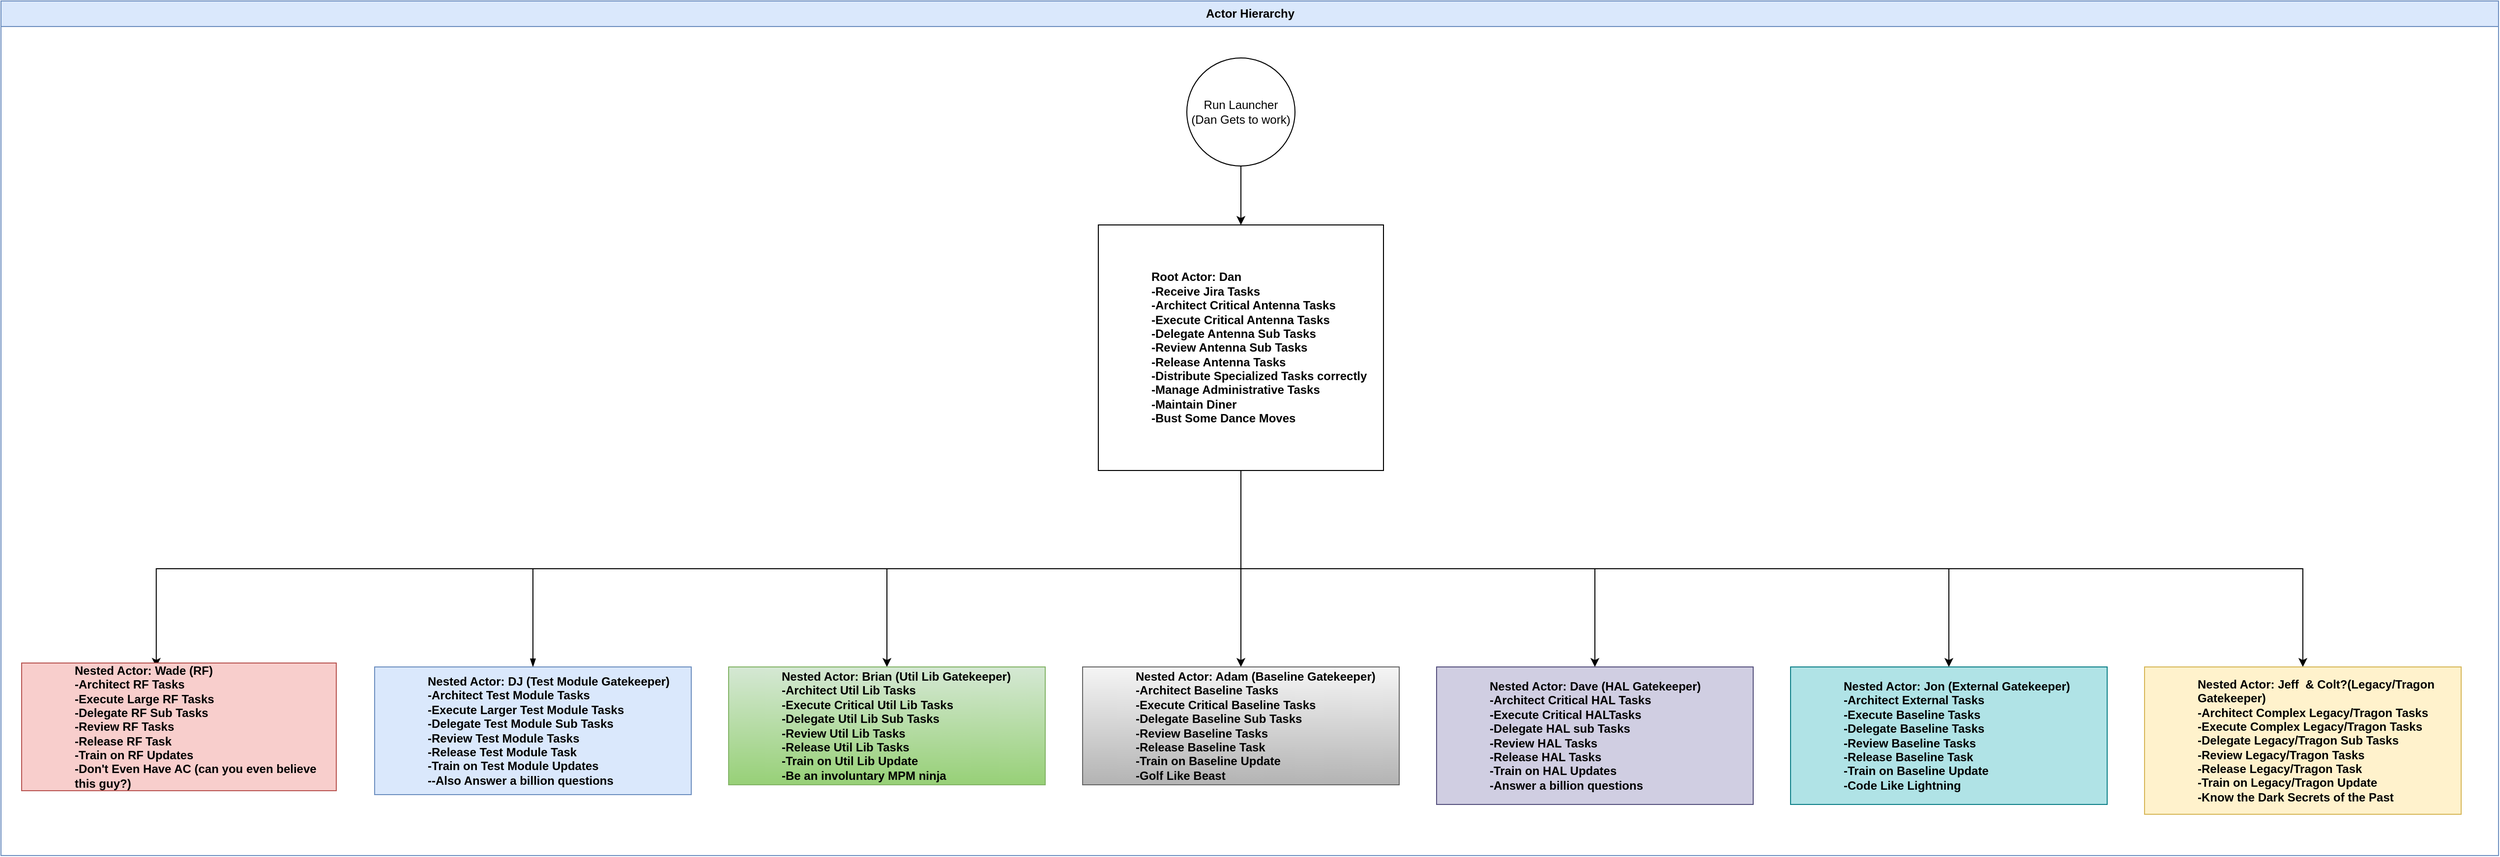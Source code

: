 <mxfile version="13.6.6" type="github">
  <diagram id="prtHgNgQTEPvFCAcTncT" name="Page-1">
    <mxGraphModel dx="2630" dy="1505" grid="0" gridSize="10" guides="1" tooltips="1" connect="1" arrows="1" fold="1" page="1" pageScale="1" pageWidth="4681" pageHeight="3300" math="0" shadow="0">
      <root>
        <mxCell id="0" />
        <mxCell id="1" parent="0" />
        <mxCell id="dNxyNK7c78bLwvsdeMH5-11" value="Actor Hierarchy" style="swimlane;html=1;startSize=26;horizontal=1;containerType=tree;glass=0;autosize=1;shadow=0;resizeWidth=1;resizeHeight=1;resizable=1;fillColor=#dae8fc;strokeColor=#6c8ebf;" parent="1" vertex="1">
          <mxGeometry y="270" width="2540" height="870" as="geometry" />
        </mxCell>
        <mxCell id="yNW7wvVj0RcZNOnP4LPE-27" style="edgeStyle=orthogonalEdgeStyle;rounded=0;orthogonalLoop=1;jettySize=auto;html=1;exitX=0.5;exitY=1;exitDx=0;exitDy=0;entryX=0.431;entryY=-0.001;entryDx=0;entryDy=0;entryPerimeter=0;" edge="1" parent="dNxyNK7c78bLwvsdeMH5-11" source="dNxyNK7c78bLwvsdeMH5-12">
          <mxGeometry relative="1" as="geometry">
            <mxPoint x="157.92" y="677.87" as="targetPoint" />
            <Array as="points">
              <mxPoint x="1261" y="578" />
              <mxPoint x="158" y="578" />
            </Array>
          </mxGeometry>
        </mxCell>
        <mxCell id="yNW7wvVj0RcZNOnP4LPE-31" style="edgeStyle=orthogonalEdgeStyle;rounded=0;orthogonalLoop=1;jettySize=auto;html=1;exitX=0.5;exitY=1;exitDx=0;exitDy=0;entryX=0.5;entryY=0;entryDx=0;entryDy=0;" edge="1" parent="dNxyNK7c78bLwvsdeMH5-11" source="dNxyNK7c78bLwvsdeMH5-12" target="yNW7wvVj0RcZNOnP4LPE-30">
          <mxGeometry relative="1" as="geometry" />
        </mxCell>
        <mxCell id="yNW7wvVj0RcZNOnP4LPE-32" style="edgeStyle=orthogonalEdgeStyle;rounded=0;orthogonalLoop=1;jettySize=auto;html=1;exitX=0.5;exitY=1;exitDx=0;exitDy=0;entryX=0.5;entryY=0;entryDx=0;entryDy=0;" edge="1" parent="dNxyNK7c78bLwvsdeMH5-11" source="dNxyNK7c78bLwvsdeMH5-12" target="yNW7wvVj0RcZNOnP4LPE-23">
          <mxGeometry relative="1" as="geometry" />
        </mxCell>
        <mxCell id="yNW7wvVj0RcZNOnP4LPE-33" style="edgeStyle=orthogonalEdgeStyle;rounded=0;orthogonalLoop=1;jettySize=auto;html=1;exitX=0.5;exitY=1;exitDx=0;exitDy=0;entryX=0.5;entryY=0;entryDx=0;entryDy=0;" edge="1" parent="dNxyNK7c78bLwvsdeMH5-11" source="dNxyNK7c78bLwvsdeMH5-12" target="yNW7wvVj0RcZNOnP4LPE-17">
          <mxGeometry relative="1" as="geometry" />
        </mxCell>
        <mxCell id="yNW7wvVj0RcZNOnP4LPE-34" style="edgeStyle=orthogonalEdgeStyle;rounded=0;orthogonalLoop=1;jettySize=auto;html=1;exitX=0.5;exitY=1;exitDx=0;exitDy=0;entryX=0.5;entryY=0;entryDx=0;entryDy=0;" edge="1" parent="dNxyNK7c78bLwvsdeMH5-11" source="dNxyNK7c78bLwvsdeMH5-12" target="yNW7wvVj0RcZNOnP4LPE-21">
          <mxGeometry relative="1" as="geometry" />
        </mxCell>
        <mxCell id="yNW7wvVj0RcZNOnP4LPE-35" style="edgeStyle=orthogonalEdgeStyle;rounded=0;orthogonalLoop=1;jettySize=auto;html=1;exitX=0.5;exitY=1;exitDx=0;exitDy=0;" edge="1" parent="dNxyNK7c78bLwvsdeMH5-11" source="dNxyNK7c78bLwvsdeMH5-12" target="yNW7wvVj0RcZNOnP4LPE-22">
          <mxGeometry relative="1" as="geometry" />
        </mxCell>
        <UserObject label="Root Actor: Dan&lt;br&gt;-Receive Jira Tasks&lt;br&gt;-Architect Critical Antenna Tasks&lt;br&gt;-Execute Critical Antenna Tasks&lt;br&gt;-Delegate Antenna Sub Tasks&lt;br&gt;-Review Antenna Sub Tasks&lt;br&gt;-Release Antenna Tasks&lt;br&gt;-Distribute Specialized Tasks correctly&lt;br&gt;-Manage Administrative Tasks&lt;br&gt;-Maintain Diner&lt;br&gt;-Bust Some Dance Moves" name="Evan Miller" position="CFO" location="Office 1" email="me@example.com" placeholders="1" id="dNxyNK7c78bLwvsdeMH5-12">
          <mxCell style="label;image=https://cdn3.iconfinder.com/data/icons/user-avatars-1/512/users-9-2-128.png;whiteSpace=wrap;html=1;rounded=0;glass=0;treeMoving=1;treeFolding=1;resizeWidth=1;resizeHeight=1;" parent="dNxyNK7c78bLwvsdeMH5-11" vertex="1">
            <mxGeometry x="1116" y="228" width="290" height="250" as="geometry" />
          </mxCell>
        </UserObject>
        <mxCell id="dNxyNK7c78bLwvsdeMH5-17" value="" style="endArrow=blockThin;endFill=1;fontSize=11;edgeStyle=elbowEdgeStyle;elbow=vertical;rounded=0;" parent="dNxyNK7c78bLwvsdeMH5-11" source="dNxyNK7c78bLwvsdeMH5-12" target="dNxyNK7c78bLwvsdeMH5-18" edge="1">
          <mxGeometry relative="1" as="geometry" />
        </mxCell>
        <UserObject label="Nested Actor: DJ (Test Module Gatekeeper)&lt;br&gt;-Architect Test Module Tasks&lt;br&gt;-Execute Larger Test Module Tasks&lt;br&gt;-Delegate Test Module Sub Tasks&lt;br&gt;-Review Test Module Tasks&lt;br&gt;-Release Test Module Task&lt;br&gt;-Train on Test Module Updates&lt;br&gt;--Also Answer a billion questions" name="Ron Donovan" position="System Admin" location="Office 3" email="me@example.com" placeholders="1" id="dNxyNK7c78bLwvsdeMH5-18">
          <mxCell style="label;image=https://cdn3.iconfinder.com/data/icons/user-avatars-1/512/users-2-128.png;whiteSpace=wrap;html=1;rounded=0;glass=0;resizeHeight=1;resizeWidth=1;fillColor=#dae8fc;strokeColor=#6c8ebf;" parent="dNxyNK7c78bLwvsdeMH5-11" vertex="1">
            <mxGeometry x="380" y="678" width="322" height="130" as="geometry" />
          </mxCell>
        </UserObject>
        <mxCell id="yNW7wvVj0RcZNOnP4LPE-8" style="edgeStyle=orthogonalEdgeStyle;rounded=0;orthogonalLoop=1;jettySize=auto;html=1;exitX=0.5;exitY=1;exitDx=0;exitDy=0;entryX=0.5;entryY=0;entryDx=0;entryDy=0;" edge="1" parent="dNxyNK7c78bLwvsdeMH5-11" source="yNW7wvVj0RcZNOnP4LPE-7" target="dNxyNK7c78bLwvsdeMH5-12">
          <mxGeometry relative="1" as="geometry" />
        </mxCell>
        <mxCell id="yNW7wvVj0RcZNOnP4LPE-7" value="Run Launcher&lt;br&gt;(Dan Gets to work)" style="ellipse;whiteSpace=wrap;html=1;aspect=fixed;shadow=0;strokeColor=#000000;" vertex="1" parent="dNxyNK7c78bLwvsdeMH5-11">
          <mxGeometry x="1206" y="58" width="110" height="110" as="geometry" />
        </mxCell>
        <UserObject label="Nested Actor: Wade (RF)&lt;br&gt;-Architect RF Tasks&lt;br&gt;-Execute Large RF Tasks&lt;br&gt;-Delegate RF Sub Tasks&lt;br&gt;-Review RF Tasks&lt;br&gt;-Release RF Task&lt;br&gt;-Train on RF Updates&lt;br&gt;-Don&#39;t Even Have AC (can you even believe this guy?)" name="Ron Donovan" position="System Admin" location="Office 3" email="me@example.com" placeholders="1" id="yNW7wvVj0RcZNOnP4LPE-15">
          <mxCell style="label;image=https://cdn3.iconfinder.com/data/icons/user-avatars-1/512/users-2-128.png;whiteSpace=wrap;html=1;rounded=0;glass=0;resizeHeight=0;resizeWidth=0;resizable=1;fillColor=#f8cecc;strokeColor=#b85450;" vertex="1" parent="dNxyNK7c78bLwvsdeMH5-11">
            <mxGeometry x="21" y="674" width="320" height="130" as="geometry" />
          </mxCell>
        </UserObject>
        <UserObject label="Nested Actor: Jon (External Gatekeeper)&lt;br&gt;-Architect External Tasks&lt;br&gt;-Execute Baseline Tasks&lt;br&gt;-Delegate Baseline Tasks&lt;br&gt;-Review Baseline Tasks&lt;br&gt;-Release Baseline Task&lt;br&gt;-Train on Baseline Update&lt;br&gt;-Code Like Lightning" name="Ron Donovan" position="System Admin" location="Office 3" email="me@example.com" placeholders="1" id="yNW7wvVj0RcZNOnP4LPE-21">
          <mxCell style="label;image=https://cdn3.iconfinder.com/data/icons/user-avatars-1/512/users-2-128.png;whiteSpace=wrap;html=1;rounded=0;glass=0;resizeHeight=0;resizeWidth=0;resizable=1;fillColor=#b0e3e6;strokeColor=#0e8088;" vertex="1" parent="dNxyNK7c78bLwvsdeMH5-11">
            <mxGeometry x="1820" y="678" width="322" height="140" as="geometry" />
          </mxCell>
        </UserObject>
        <UserObject label="Nested Actor: Jeff&amp;nbsp; &amp;amp; Colt?(Legacy/Tragon Gatekeeper)&lt;br&gt;-Architect Complex Legacy/Tragon Tasks&lt;br&gt;-Execute Complex Legacy/Tragon Tasks&lt;br&gt;-Delegate Legacy/Tragon Sub Tasks&lt;br&gt;-Review Legacy/Tragon Tasks&lt;br&gt;-Release Legacy/Tragon Task&lt;br&gt;-Train on Legacy/Tragon Update&lt;br&gt;-Know the Dark Secrets of the Past" name="Ron Donovan" position="System Admin" location="Office 3" email="me@example.com" placeholders="1" id="yNW7wvVj0RcZNOnP4LPE-22">
          <mxCell style="label;image=https://cdn3.iconfinder.com/data/icons/user-avatars-1/512/users-2-128.png;whiteSpace=wrap;html=1;rounded=0;glass=0;resizeHeight=1;resizeWidth=1;resizable=1;fillColor=#fff2cc;strokeColor=#d6b656;" vertex="1" parent="dNxyNK7c78bLwvsdeMH5-11">
            <mxGeometry x="2180" y="678" width="322" height="150" as="geometry" />
          </mxCell>
        </UserObject>
        <UserObject label="Nested Actor: Adam (Baseline Gatekeeper)&lt;br&gt;-Architect Baseline Tasks&lt;br&gt;-Execute Critical Baseline Tasks&lt;br&gt;-Delegate Baseline Sub Tasks&lt;br&gt;-Review Baseline Tasks&lt;br&gt;-Release Baseline Task&lt;br&gt;-Train on Baseline Update&lt;br&gt;-Golf Like Beast" name="Ron Donovan" position="System Admin" location="Office 3" email="me@example.com" placeholders="1" id="yNW7wvVj0RcZNOnP4LPE-23">
          <mxCell style="label;image=https://cdn3.iconfinder.com/data/icons/user-avatars-1/512/users-2-128.png;whiteSpace=wrap;html=1;rounded=0;glass=0;resizeHeight=0;resizeWidth=0;resizable=1;gradientColor=#b3b3b3;fillColor=#f5f5f5;strokeColor=#666666;" vertex="1" parent="dNxyNK7c78bLwvsdeMH5-11">
            <mxGeometry x="1100" y="678" width="322" height="120" as="geometry" />
          </mxCell>
        </UserObject>
        <UserObject label="Nested Actor: Dave (HAL Gatekeeper)&lt;br&gt;-Architect Critical HAL Tasks&lt;br&gt;-Execute Critical HALTasks&lt;br&gt;-Delegate HAL sub Tasks&lt;br&gt;-Review HAL Tasks&lt;br&gt;-Release HAL Tasks&lt;br&gt;-Train on HAL Updates&lt;br&gt;-Answer a billion questions&lt;br&gt;" name="Ron Donovan" position="System Admin" location="Office 3" email="me@example.com" placeholders="1" id="yNW7wvVj0RcZNOnP4LPE-17">
          <mxCell style="label;image=https://cdn3.iconfinder.com/data/icons/user-avatars-1/512/users-2-128.png;whiteSpace=wrap;html=1;rounded=0;glass=0;resizeHeight=1;resizeWidth=1;fillColor=#d0cee2;strokeColor=#56517e;" vertex="1" parent="dNxyNK7c78bLwvsdeMH5-11">
            <mxGeometry x="1460" y="678" width="322" height="140" as="geometry" />
          </mxCell>
        </UserObject>
        <UserObject label="Nested Actor: Brian (Util Lib Gatekeeper)&lt;br&gt;-Architect Util Lib Tasks&lt;br&gt;-Execute Critical Util Lib Tasks&lt;br&gt;-Delegate Util Lib Sub Tasks&lt;br&gt;-Review Util Lib Tasks&lt;br&gt;-Release Util Lib Tasks&lt;br&gt;-Train on Util Lib Update&lt;br&gt;-Be an involuntary MPM ninja" name="Ron Donovan" position="System Admin" location="Office 3" email="me@example.com" placeholders="1" id="yNW7wvVj0RcZNOnP4LPE-30">
          <mxCell style="label;image=https://cdn3.iconfinder.com/data/icons/user-avatars-1/512/users-2-128.png;whiteSpace=wrap;html=1;rounded=0;glass=0;resizeHeight=1;resizeWidth=1;fillColor=#d5e8d4;strokeColor=#82b366;gradientColor=#97d077;" vertex="1" parent="dNxyNK7c78bLwvsdeMH5-11">
            <mxGeometry x="740" y="678" width="322" height="120" as="geometry" />
          </mxCell>
        </UserObject>
      </root>
    </mxGraphModel>
  </diagram>
</mxfile>
